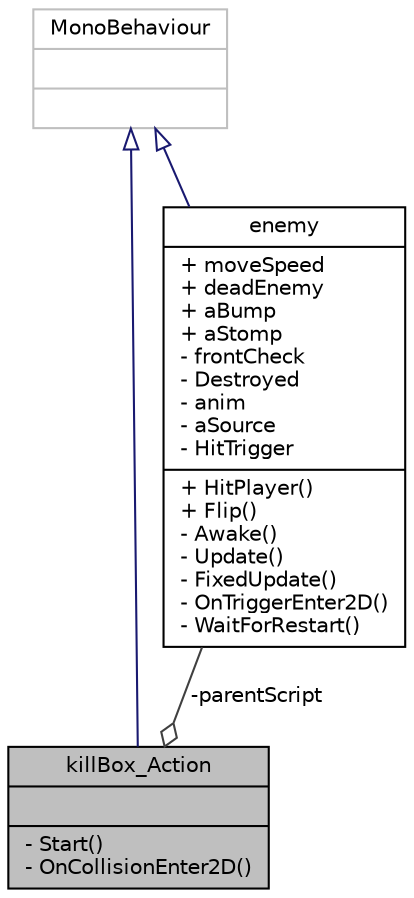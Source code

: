 digraph "killBox_Action"
{
  edge [fontname="Helvetica",fontsize="10",labelfontname="Helvetica",labelfontsize="10"];
  node [fontname="Helvetica",fontsize="10",shape=record];
  Node2 [label="{killBox_Action\n||- Start()\l- OnCollisionEnter2D()\l}",height=0.2,width=0.4,color="black", fillcolor="grey75", style="filled", fontcolor="black"];
  Node3 -> Node2 [dir="back",color="midnightblue",fontsize="10",style="solid",arrowtail="onormal",fontname="Helvetica"];
  Node3 [label="{MonoBehaviour\n||}",height=0.2,width=0.4,color="grey75", fillcolor="white", style="filled"];
  Node4 -> Node2 [color="grey25",fontsize="10",style="solid",label=" -parentScript" ,arrowhead="odiamond",fontname="Helvetica"];
  Node4 [label="{enemy\n|+ moveSpeed\l+ deadEnemy\l+ aBump\l+ aStomp\l- frontCheck\l- Destroyed\l- anim\l- aSource\l- HitTrigger\l|+ HitPlayer()\l+ Flip()\l- Awake()\l- Update()\l- FixedUpdate()\l- OnTriggerEnter2D()\l- WaitForRestart()\l}",height=0.2,width=0.4,color="black", fillcolor="white", style="filled",URL="$classenemy.html"];
  Node3 -> Node4 [dir="back",color="midnightblue",fontsize="10",style="solid",arrowtail="onormal",fontname="Helvetica"];
}
